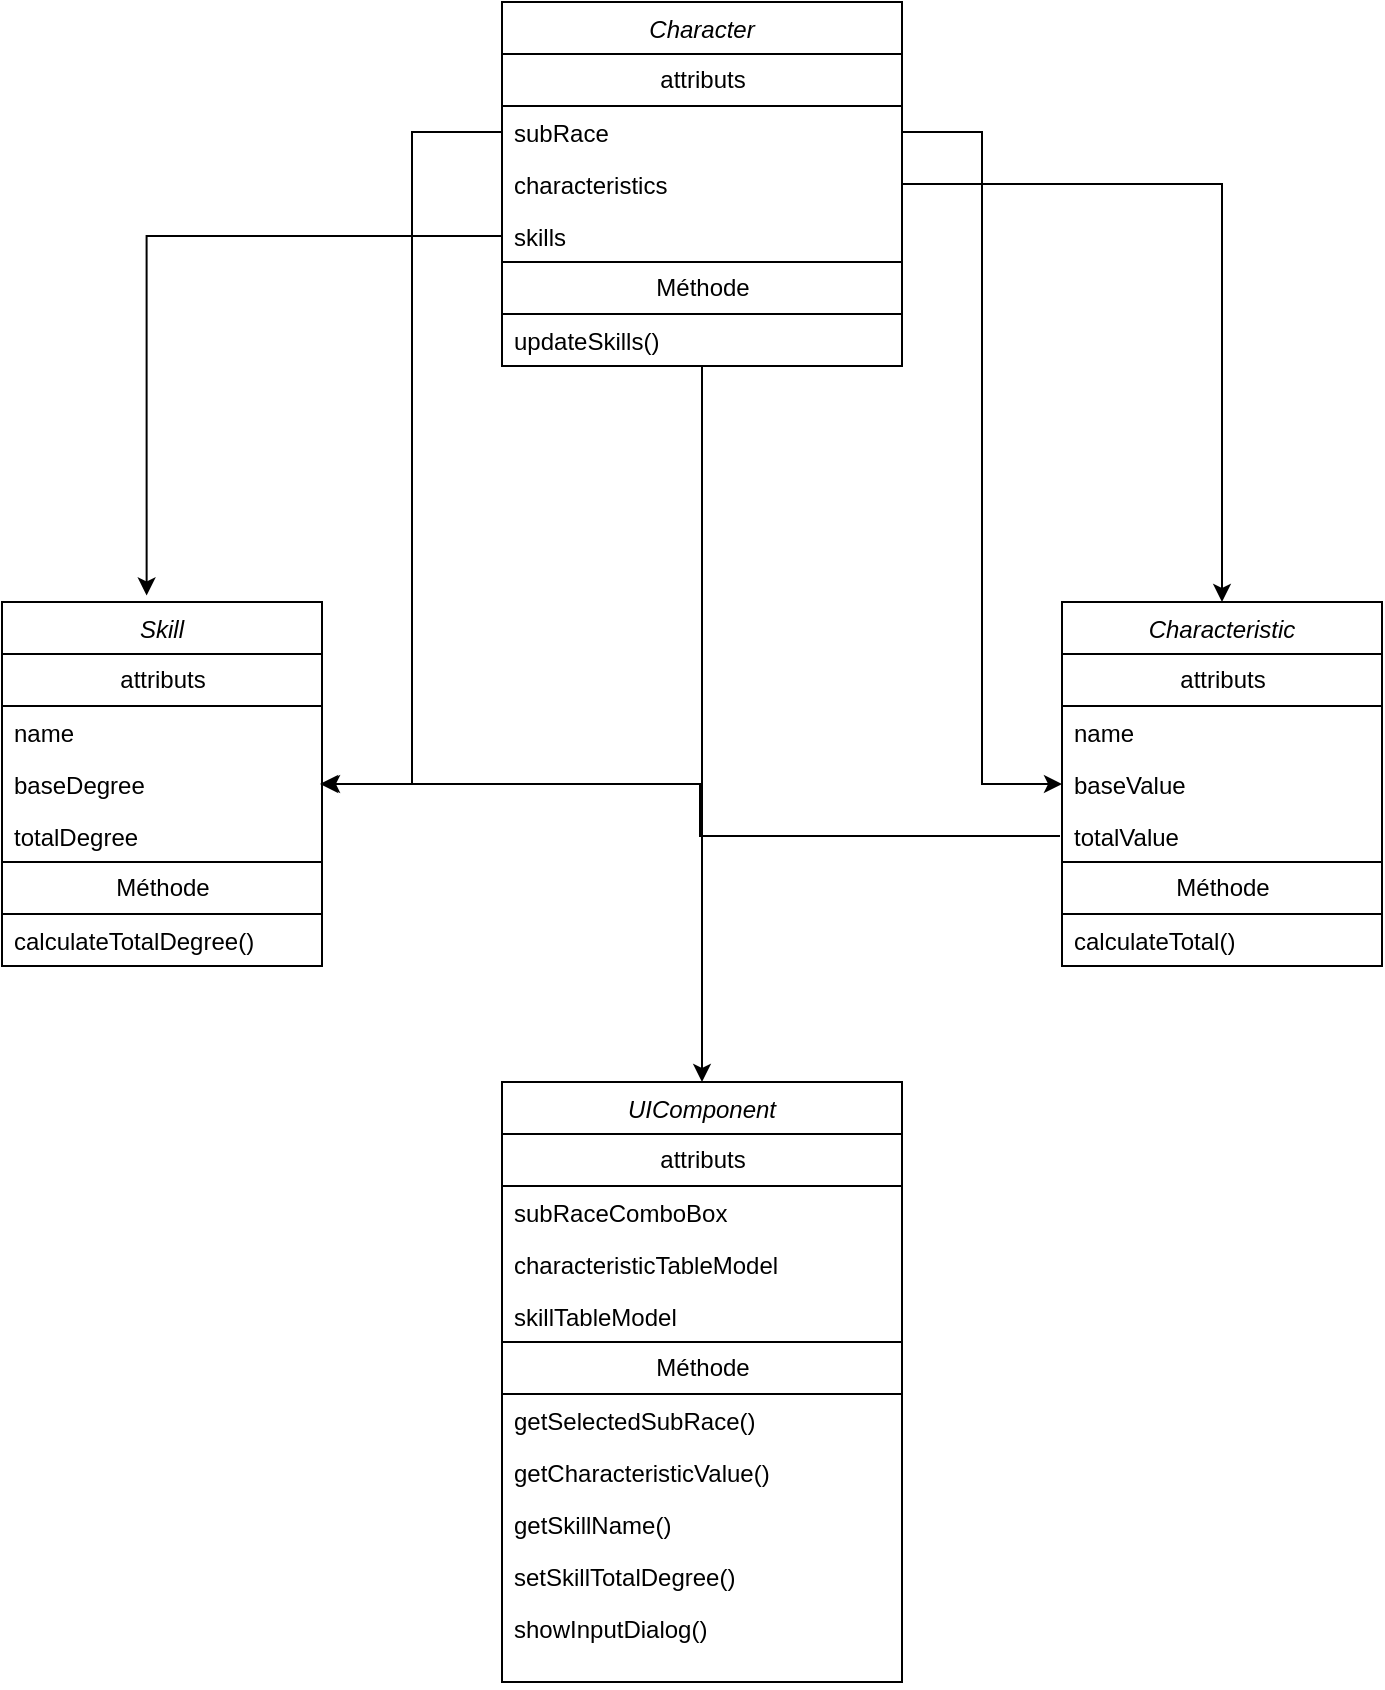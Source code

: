 <mxfile version="24.4.4" type="github">
  <diagram id="C5RBs43oDa-KdzZeNtuy" name="Page-1">
    <mxGraphModel dx="1161" dy="670" grid="1" gridSize="10" guides="1" tooltips="1" connect="1" arrows="1" fold="1" page="1" pageScale="1" pageWidth="827" pageHeight="1169" math="0" shadow="0">
      <root>
        <mxCell id="WIyWlLk6GJQsqaUBKTNV-0" />
        <mxCell id="WIyWlLk6GJQsqaUBKTNV-1" parent="WIyWlLk6GJQsqaUBKTNV-0" />
        <mxCell id="qMtvj5lShhkuuehcOQx0-116" style="edgeStyle=orthogonalEdgeStyle;rounded=0;orthogonalLoop=1;jettySize=auto;html=1;" edge="1" parent="WIyWlLk6GJQsqaUBKTNV-1" source="zkfFHV4jXpPFQw0GAbJ--0" target="qMtvj5lShhkuuehcOQx0-87">
          <mxGeometry relative="1" as="geometry" />
        </mxCell>
        <mxCell id="zkfFHV4jXpPFQw0GAbJ--0" value="Character " style="swimlane;fontStyle=2;align=center;verticalAlign=top;childLayout=stackLayout;horizontal=1;startSize=26;horizontalStack=0;resizeParent=1;resizeLast=0;collapsible=1;marginBottom=0;rounded=0;shadow=0;strokeWidth=1;" parent="WIyWlLk6GJQsqaUBKTNV-1" vertex="1">
          <mxGeometry x="320" y="60" width="200" height="182" as="geometry">
            <mxRectangle x="334" y="10" width="160" height="26" as="alternateBounds" />
          </mxGeometry>
        </mxCell>
        <mxCell id="qMtvj5lShhkuuehcOQx0-35" value="attributs" style="swimlane;fontStyle=0;childLayout=stackLayout;horizontal=1;startSize=26;fillColor=none;horizontalStack=0;resizeParent=1;resizeParentMax=0;resizeLast=0;collapsible=1;marginBottom=0;html=1;" vertex="1" parent="zkfFHV4jXpPFQw0GAbJ--0">
          <mxGeometry y="26" width="200" height="104" as="geometry">
            <mxRectangle y="26" width="160" height="30" as="alternateBounds" />
          </mxGeometry>
        </mxCell>
        <mxCell id="qMtvj5lShhkuuehcOQx0-36" value="subRace" style="text;strokeColor=none;fillColor=none;align=left;verticalAlign=top;spacingLeft=4;spacingRight=4;overflow=hidden;rotatable=0;points=[[0,0.5],[1,0.5]];portConstraint=eastwest;whiteSpace=wrap;html=1;" vertex="1" parent="qMtvj5lShhkuuehcOQx0-35">
          <mxGeometry y="26" width="200" height="26" as="geometry" />
        </mxCell>
        <mxCell id="qMtvj5lShhkuuehcOQx0-37" value="characteristics" style="text;strokeColor=none;fillColor=none;align=left;verticalAlign=top;spacingLeft=4;spacingRight=4;overflow=hidden;rotatable=0;points=[[0,0.5],[1,0.5]];portConstraint=eastwest;whiteSpace=wrap;html=1;" vertex="1" parent="qMtvj5lShhkuuehcOQx0-35">
          <mxGeometry y="52" width="200" height="26" as="geometry" />
        </mxCell>
        <mxCell id="qMtvj5lShhkuuehcOQx0-38" value="skills" style="text;strokeColor=none;fillColor=none;align=left;verticalAlign=top;spacingLeft=4;spacingRight=4;overflow=hidden;rotatable=0;points=[[0,0.5],[1,0.5]];portConstraint=eastwest;whiteSpace=wrap;html=1;" vertex="1" parent="qMtvj5lShhkuuehcOQx0-35">
          <mxGeometry y="78" width="200" height="26" as="geometry" />
        </mxCell>
        <mxCell id="qMtvj5lShhkuuehcOQx0-54" value="Méthode" style="swimlane;fontStyle=0;childLayout=stackLayout;horizontal=1;startSize=26;fillColor=none;horizontalStack=0;resizeParent=1;resizeParentMax=0;resizeLast=0;collapsible=1;marginBottom=0;html=1;" vertex="1" parent="zkfFHV4jXpPFQw0GAbJ--0">
          <mxGeometry y="130" width="200" height="52" as="geometry">
            <mxRectangle y="26" width="160" height="30" as="alternateBounds" />
          </mxGeometry>
        </mxCell>
        <mxCell id="qMtvj5lShhkuuehcOQx0-55" value="updateSkills()" style="text;strokeColor=none;fillColor=none;align=left;verticalAlign=top;spacingLeft=4;spacingRight=4;overflow=hidden;rotatable=0;points=[[0,0.5],[1,0.5]];portConstraint=eastwest;whiteSpace=wrap;html=1;" vertex="1" parent="qMtvj5lShhkuuehcOQx0-54">
          <mxGeometry y="26" width="200" height="26" as="geometry" />
        </mxCell>
        <mxCell id="qMtvj5lShhkuuehcOQx0-58" value="Skill" style="swimlane;fontStyle=2;align=center;verticalAlign=top;childLayout=stackLayout;horizontal=1;startSize=26;horizontalStack=0;resizeParent=1;resizeLast=0;collapsible=1;marginBottom=0;rounded=0;shadow=0;strokeWidth=1;" vertex="1" parent="WIyWlLk6GJQsqaUBKTNV-1">
          <mxGeometry x="70" y="360" width="160" height="182" as="geometry">
            <mxRectangle x="334" y="10" width="160" height="26" as="alternateBounds" />
          </mxGeometry>
        </mxCell>
        <mxCell id="qMtvj5lShhkuuehcOQx0-59" value="attributs" style="swimlane;fontStyle=0;childLayout=stackLayout;horizontal=1;startSize=26;fillColor=none;horizontalStack=0;resizeParent=1;resizeParentMax=0;resizeLast=0;collapsible=1;marginBottom=0;html=1;" vertex="1" parent="qMtvj5lShhkuuehcOQx0-58">
          <mxGeometry y="26" width="160" height="104" as="geometry">
            <mxRectangle y="26" width="160" height="30" as="alternateBounds" />
          </mxGeometry>
        </mxCell>
        <mxCell id="qMtvj5lShhkuuehcOQx0-60" value="name" style="text;strokeColor=none;fillColor=none;align=left;verticalAlign=top;spacingLeft=4;spacingRight=4;overflow=hidden;rotatable=0;points=[[0,0.5],[1,0.5]];portConstraint=eastwest;whiteSpace=wrap;html=1;" vertex="1" parent="qMtvj5lShhkuuehcOQx0-59">
          <mxGeometry y="26" width="160" height="26" as="geometry" />
        </mxCell>
        <mxCell id="qMtvj5lShhkuuehcOQx0-61" value="baseDegree" style="text;strokeColor=none;fillColor=none;align=left;verticalAlign=top;spacingLeft=4;spacingRight=4;overflow=hidden;rotatable=0;points=[[0,0.5],[1,0.5]];portConstraint=eastwest;whiteSpace=wrap;html=1;" vertex="1" parent="qMtvj5lShhkuuehcOQx0-59">
          <mxGeometry y="52" width="160" height="26" as="geometry" />
        </mxCell>
        <mxCell id="qMtvj5lShhkuuehcOQx0-62" value="totalDegree" style="text;strokeColor=none;fillColor=none;align=left;verticalAlign=top;spacingLeft=4;spacingRight=4;overflow=hidden;rotatable=0;points=[[0,0.5],[1,0.5]];portConstraint=eastwest;whiteSpace=wrap;html=1;" vertex="1" parent="qMtvj5lShhkuuehcOQx0-59">
          <mxGeometry y="78" width="160" height="26" as="geometry" />
        </mxCell>
        <mxCell id="qMtvj5lShhkuuehcOQx0-63" value="Méthode" style="swimlane;fontStyle=0;childLayout=stackLayout;horizontal=1;startSize=26;fillColor=none;horizontalStack=0;resizeParent=1;resizeParentMax=0;resizeLast=0;collapsible=1;marginBottom=0;html=1;" vertex="1" parent="qMtvj5lShhkuuehcOQx0-58">
          <mxGeometry y="130" width="160" height="52" as="geometry">
            <mxRectangle y="26" width="160" height="30" as="alternateBounds" />
          </mxGeometry>
        </mxCell>
        <mxCell id="qMtvj5lShhkuuehcOQx0-64" value="calculateTotalDegree()" style="text;strokeColor=none;fillColor=none;align=left;verticalAlign=top;spacingLeft=4;spacingRight=4;overflow=hidden;rotatable=0;points=[[0,0.5],[1,0.5]];portConstraint=eastwest;whiteSpace=wrap;html=1;" vertex="1" parent="qMtvj5lShhkuuehcOQx0-63">
          <mxGeometry y="26" width="160" height="26" as="geometry" />
        </mxCell>
        <mxCell id="qMtvj5lShhkuuehcOQx0-65" value="Characteristic" style="swimlane;fontStyle=2;align=center;verticalAlign=top;childLayout=stackLayout;horizontal=1;startSize=26;horizontalStack=0;resizeParent=1;resizeLast=0;collapsible=1;marginBottom=0;rounded=0;shadow=0;strokeWidth=1;" vertex="1" parent="WIyWlLk6GJQsqaUBKTNV-1">
          <mxGeometry x="600" y="360" width="160" height="182" as="geometry">
            <mxRectangle x="334" y="10" width="160" height="26" as="alternateBounds" />
          </mxGeometry>
        </mxCell>
        <mxCell id="qMtvj5lShhkuuehcOQx0-66" value="attributs" style="swimlane;fontStyle=0;childLayout=stackLayout;horizontal=1;startSize=26;fillColor=none;horizontalStack=0;resizeParent=1;resizeParentMax=0;resizeLast=0;collapsible=1;marginBottom=0;html=1;" vertex="1" parent="qMtvj5lShhkuuehcOQx0-65">
          <mxGeometry y="26" width="160" height="104" as="geometry">
            <mxRectangle y="26" width="160" height="30" as="alternateBounds" />
          </mxGeometry>
        </mxCell>
        <mxCell id="qMtvj5lShhkuuehcOQx0-67" value="name" style="text;strokeColor=none;fillColor=none;align=left;verticalAlign=top;spacingLeft=4;spacingRight=4;overflow=hidden;rotatable=0;points=[[0,0.5],[1,0.5]];portConstraint=eastwest;whiteSpace=wrap;html=1;" vertex="1" parent="qMtvj5lShhkuuehcOQx0-66">
          <mxGeometry y="26" width="160" height="26" as="geometry" />
        </mxCell>
        <mxCell id="qMtvj5lShhkuuehcOQx0-68" value="baseValue" style="text;strokeColor=none;fillColor=none;align=left;verticalAlign=top;spacingLeft=4;spacingRight=4;overflow=hidden;rotatable=0;points=[[0,0.5],[1,0.5]];portConstraint=eastwest;whiteSpace=wrap;html=1;" vertex="1" parent="qMtvj5lShhkuuehcOQx0-66">
          <mxGeometry y="52" width="160" height="26" as="geometry" />
        </mxCell>
        <mxCell id="qMtvj5lShhkuuehcOQx0-69" value="totalValue" style="text;strokeColor=none;fillColor=none;align=left;verticalAlign=top;spacingLeft=4;spacingRight=4;overflow=hidden;rotatable=0;points=[[0,0.5],[1,0.5]];portConstraint=eastwest;whiteSpace=wrap;html=1;" vertex="1" parent="qMtvj5lShhkuuehcOQx0-66">
          <mxGeometry y="78" width="160" height="26" as="geometry" />
        </mxCell>
        <mxCell id="qMtvj5lShhkuuehcOQx0-70" value="Méthode" style="swimlane;fontStyle=0;childLayout=stackLayout;horizontal=1;startSize=26;fillColor=none;horizontalStack=0;resizeParent=1;resizeParentMax=0;resizeLast=0;collapsible=1;marginBottom=0;html=1;" vertex="1" parent="qMtvj5lShhkuuehcOQx0-65">
          <mxGeometry y="130" width="160" height="52" as="geometry">
            <mxRectangle y="26" width="160" height="30" as="alternateBounds" />
          </mxGeometry>
        </mxCell>
        <mxCell id="qMtvj5lShhkuuehcOQx0-71" value="calculateTotal()" style="text;strokeColor=none;fillColor=none;align=left;verticalAlign=top;spacingLeft=4;spacingRight=4;overflow=hidden;rotatable=0;points=[[0,0.5],[1,0.5]];portConstraint=eastwest;whiteSpace=wrap;html=1;" vertex="1" parent="qMtvj5lShhkuuehcOQx0-70">
          <mxGeometry y="26" width="160" height="26" as="geometry" />
        </mxCell>
        <mxCell id="qMtvj5lShhkuuehcOQx0-87" value="UIComponent" style="swimlane;fontStyle=2;align=center;verticalAlign=top;childLayout=stackLayout;horizontal=1;startSize=26;horizontalStack=0;resizeParent=1;resizeLast=0;collapsible=1;marginBottom=0;rounded=0;shadow=0;strokeWidth=1;" vertex="1" parent="WIyWlLk6GJQsqaUBKTNV-1">
          <mxGeometry x="320" y="600" width="200" height="300" as="geometry">
            <mxRectangle x="334" y="10" width="160" height="26" as="alternateBounds" />
          </mxGeometry>
        </mxCell>
        <mxCell id="qMtvj5lShhkuuehcOQx0-88" value="attributs" style="swimlane;fontStyle=0;childLayout=stackLayout;horizontal=1;startSize=26;fillColor=none;horizontalStack=0;resizeParent=1;resizeParentMax=0;resizeLast=0;collapsible=1;marginBottom=0;html=1;" vertex="1" parent="qMtvj5lShhkuuehcOQx0-87">
          <mxGeometry y="26" width="200" height="104" as="geometry">
            <mxRectangle y="26" width="160" height="30" as="alternateBounds" />
          </mxGeometry>
        </mxCell>
        <mxCell id="qMtvj5lShhkuuehcOQx0-89" value="subRaceComboBox" style="text;strokeColor=none;fillColor=none;align=left;verticalAlign=top;spacingLeft=4;spacingRight=4;overflow=hidden;rotatable=0;points=[[0,0.5],[1,0.5]];portConstraint=eastwest;whiteSpace=wrap;html=1;" vertex="1" parent="qMtvj5lShhkuuehcOQx0-88">
          <mxGeometry y="26" width="200" height="26" as="geometry" />
        </mxCell>
        <mxCell id="qMtvj5lShhkuuehcOQx0-90" value="characteristicTableModel" style="text;strokeColor=none;fillColor=none;align=left;verticalAlign=top;spacingLeft=4;spacingRight=4;overflow=hidden;rotatable=0;points=[[0,0.5],[1,0.5]];portConstraint=eastwest;whiteSpace=wrap;html=1;" vertex="1" parent="qMtvj5lShhkuuehcOQx0-88">
          <mxGeometry y="52" width="200" height="26" as="geometry" />
        </mxCell>
        <mxCell id="qMtvj5lShhkuuehcOQx0-91" value="skillTableModel" style="text;strokeColor=none;fillColor=none;align=left;verticalAlign=top;spacingLeft=4;spacingRight=4;overflow=hidden;rotatable=0;points=[[0,0.5],[1,0.5]];portConstraint=eastwest;whiteSpace=wrap;html=1;" vertex="1" parent="qMtvj5lShhkuuehcOQx0-88">
          <mxGeometry y="78" width="200" height="26" as="geometry" />
        </mxCell>
        <mxCell id="qMtvj5lShhkuuehcOQx0-95" value="Méthode" style="swimlane;fontStyle=0;childLayout=stackLayout;horizontal=1;startSize=26;fillColor=none;horizontalStack=0;resizeParent=1;resizeParentMax=0;resizeLast=0;collapsible=1;marginBottom=0;html=1;" vertex="1" parent="qMtvj5lShhkuuehcOQx0-87">
          <mxGeometry y="130" width="200" height="170" as="geometry">
            <mxRectangle y="26" width="160" height="30" as="alternateBounds" />
          </mxGeometry>
        </mxCell>
        <mxCell id="qMtvj5lShhkuuehcOQx0-97" value="getSelectedSubRace()" style="text;strokeColor=none;fillColor=none;align=left;verticalAlign=top;spacingLeft=4;spacingRight=4;overflow=hidden;rotatable=0;points=[[0,0.5],[1,0.5]];portConstraint=eastwest;whiteSpace=wrap;html=1;" vertex="1" parent="qMtvj5lShhkuuehcOQx0-95">
          <mxGeometry y="26" width="200" height="26" as="geometry" />
        </mxCell>
        <mxCell id="qMtvj5lShhkuuehcOQx0-96" value="&lt;div&gt;getCharacteristicValue()&lt;/div&gt;&lt;div&gt;&lt;br&gt;&lt;/div&gt;" style="text;strokeColor=none;fillColor=none;align=left;verticalAlign=top;spacingLeft=4;spacingRight=4;overflow=hidden;rotatable=0;points=[[0,0.5],[1,0.5]];portConstraint=eastwest;whiteSpace=wrap;html=1;" vertex="1" parent="qMtvj5lShhkuuehcOQx0-95">
          <mxGeometry y="52" width="200" height="26" as="geometry" />
        </mxCell>
        <mxCell id="qMtvj5lShhkuuehcOQx0-100" value="getSkillName()" style="text;strokeColor=none;fillColor=none;align=left;verticalAlign=top;spacingLeft=4;spacingRight=4;overflow=hidden;rotatable=0;points=[[0,0.5],[1,0.5]];portConstraint=eastwest;whiteSpace=wrap;html=1;" vertex="1" parent="qMtvj5lShhkuuehcOQx0-95">
          <mxGeometry y="78" width="200" height="26" as="geometry" />
        </mxCell>
        <mxCell id="qMtvj5lShhkuuehcOQx0-101" value="setSkillTotalDegree()" style="text;strokeColor=none;fillColor=none;align=left;verticalAlign=top;spacingLeft=4;spacingRight=4;overflow=hidden;rotatable=0;points=[[0,0.5],[1,0.5]];portConstraint=eastwest;whiteSpace=wrap;html=1;" vertex="1" parent="qMtvj5lShhkuuehcOQx0-95">
          <mxGeometry y="104" width="200" height="26" as="geometry" />
        </mxCell>
        <mxCell id="qMtvj5lShhkuuehcOQx0-98" value="showInputDialog()" style="text;strokeColor=none;fillColor=none;align=left;verticalAlign=top;spacingLeft=4;spacingRight=4;overflow=hidden;rotatable=0;points=[[0,0.5],[1,0.5]];portConstraint=eastwest;whiteSpace=wrap;html=1;" vertex="1" parent="qMtvj5lShhkuuehcOQx0-95">
          <mxGeometry y="130" width="200" height="40" as="geometry" />
        </mxCell>
        <mxCell id="qMtvj5lShhkuuehcOQx0-110" style="edgeStyle=orthogonalEdgeStyle;rounded=0;orthogonalLoop=1;jettySize=auto;html=1;exitX=1;exitY=0.5;exitDx=0;exitDy=0;" edge="1" parent="WIyWlLk6GJQsqaUBKTNV-1" source="qMtvj5lShhkuuehcOQx0-37" target="qMtvj5lShhkuuehcOQx0-65">
          <mxGeometry relative="1" as="geometry" />
        </mxCell>
        <mxCell id="qMtvj5lShhkuuehcOQx0-112" style="edgeStyle=orthogonalEdgeStyle;rounded=0;orthogonalLoop=1;jettySize=auto;html=1;" edge="1" parent="WIyWlLk6GJQsqaUBKTNV-1">
          <mxGeometry relative="1" as="geometry">
            <mxPoint x="599" y="477.0" as="sourcePoint" />
            <mxPoint x="229" y="451" as="targetPoint" />
            <Array as="points">
              <mxPoint x="419" y="477" />
              <mxPoint x="419" y="451" />
            </Array>
          </mxGeometry>
        </mxCell>
        <mxCell id="qMtvj5lShhkuuehcOQx0-113" style="edgeStyle=orthogonalEdgeStyle;rounded=0;orthogonalLoop=1;jettySize=auto;html=1;entryX=1;entryY=0.5;entryDx=0;entryDy=0;" edge="1" parent="WIyWlLk6GJQsqaUBKTNV-1" source="qMtvj5lShhkuuehcOQx0-36" target="qMtvj5lShhkuuehcOQx0-61">
          <mxGeometry relative="1" as="geometry" />
        </mxCell>
        <mxCell id="qMtvj5lShhkuuehcOQx0-114" style="edgeStyle=orthogonalEdgeStyle;rounded=0;orthogonalLoop=1;jettySize=auto;html=1;exitX=1;exitY=0.5;exitDx=0;exitDy=0;entryX=0;entryY=0.5;entryDx=0;entryDy=0;" edge="1" parent="WIyWlLk6GJQsqaUBKTNV-1" source="qMtvj5lShhkuuehcOQx0-36" target="qMtvj5lShhkuuehcOQx0-68">
          <mxGeometry relative="1" as="geometry" />
        </mxCell>
        <mxCell id="qMtvj5lShhkuuehcOQx0-115" style="edgeStyle=orthogonalEdgeStyle;rounded=0;orthogonalLoop=1;jettySize=auto;html=1;entryX=0.452;entryY=-0.018;entryDx=0;entryDy=0;entryPerimeter=0;" edge="1" parent="WIyWlLk6GJQsqaUBKTNV-1" source="qMtvj5lShhkuuehcOQx0-38" target="qMtvj5lShhkuuehcOQx0-58">
          <mxGeometry relative="1" as="geometry" />
        </mxCell>
      </root>
    </mxGraphModel>
  </diagram>
</mxfile>
